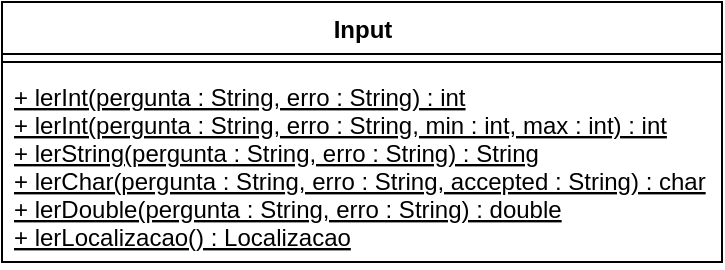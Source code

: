 <mxfile version="13.0.1" type="device"><diagram id="156TWqzqvm_quB4XYFCr" name="Page-1"><mxGraphModel dx="1102" dy="794" grid="1" gridSize="10" guides="1" tooltips="1" connect="1" arrows="1" fold="1" page="1" pageScale="1" pageWidth="1169" pageHeight="827" math="0" shadow="0"><root><mxCell id="0"/><mxCell id="1" parent="0"/><mxCell id="wLXwx-0b9c9h5c0pxnsm-8" value="Input" style="swimlane;fontStyle=1;align=center;verticalAlign=top;childLayout=stackLayout;horizontal=1;startSize=26;horizontalStack=0;resizeParent=1;resizeParentMax=0;resizeLast=0;collapsible=1;marginBottom=0;fontFamily=Helvetica;html=1;" vertex="1" parent="1"><mxGeometry x="120" y="190" width="360" height="130" as="geometry"/></mxCell><mxCell id="wLXwx-0b9c9h5c0pxnsm-10" value="" style="line;strokeWidth=1;fillColor=none;align=left;verticalAlign=middle;spacingTop=-1;spacingLeft=3;spacingRight=3;rotatable=0;labelPosition=right;points=[];portConstraint=eastwest;" vertex="1" parent="wLXwx-0b9c9h5c0pxnsm-8"><mxGeometry y="26" width="360" height="8" as="geometry"/></mxCell><mxCell id="wLXwx-0b9c9h5c0pxnsm-11" value="+ lerInt(pergunta : String, erro : String) : int&#10;+ lerInt(pergunta : String, erro : String, min : int, max : int) : int&#10;+ lerString(pergunta : String, erro : String) : String&#10;+ lerChar(pergunta : String, erro : String, accepted : String) : char&#10;+ lerDouble(pergunta : String, erro : String) : double&#10;+ lerLocalizacao() : Localizacao" style="text;strokeColor=none;fillColor=none;align=left;verticalAlign=top;spacingLeft=4;spacingRight=4;overflow=hidden;rotatable=0;points=[[0,0.5],[1,0.5]];portConstraint=eastwest;fontStyle=4" vertex="1" parent="wLXwx-0b9c9h5c0pxnsm-8"><mxGeometry y="34" width="360" height="96" as="geometry"/></mxCell></root></mxGraphModel></diagram></mxfile>